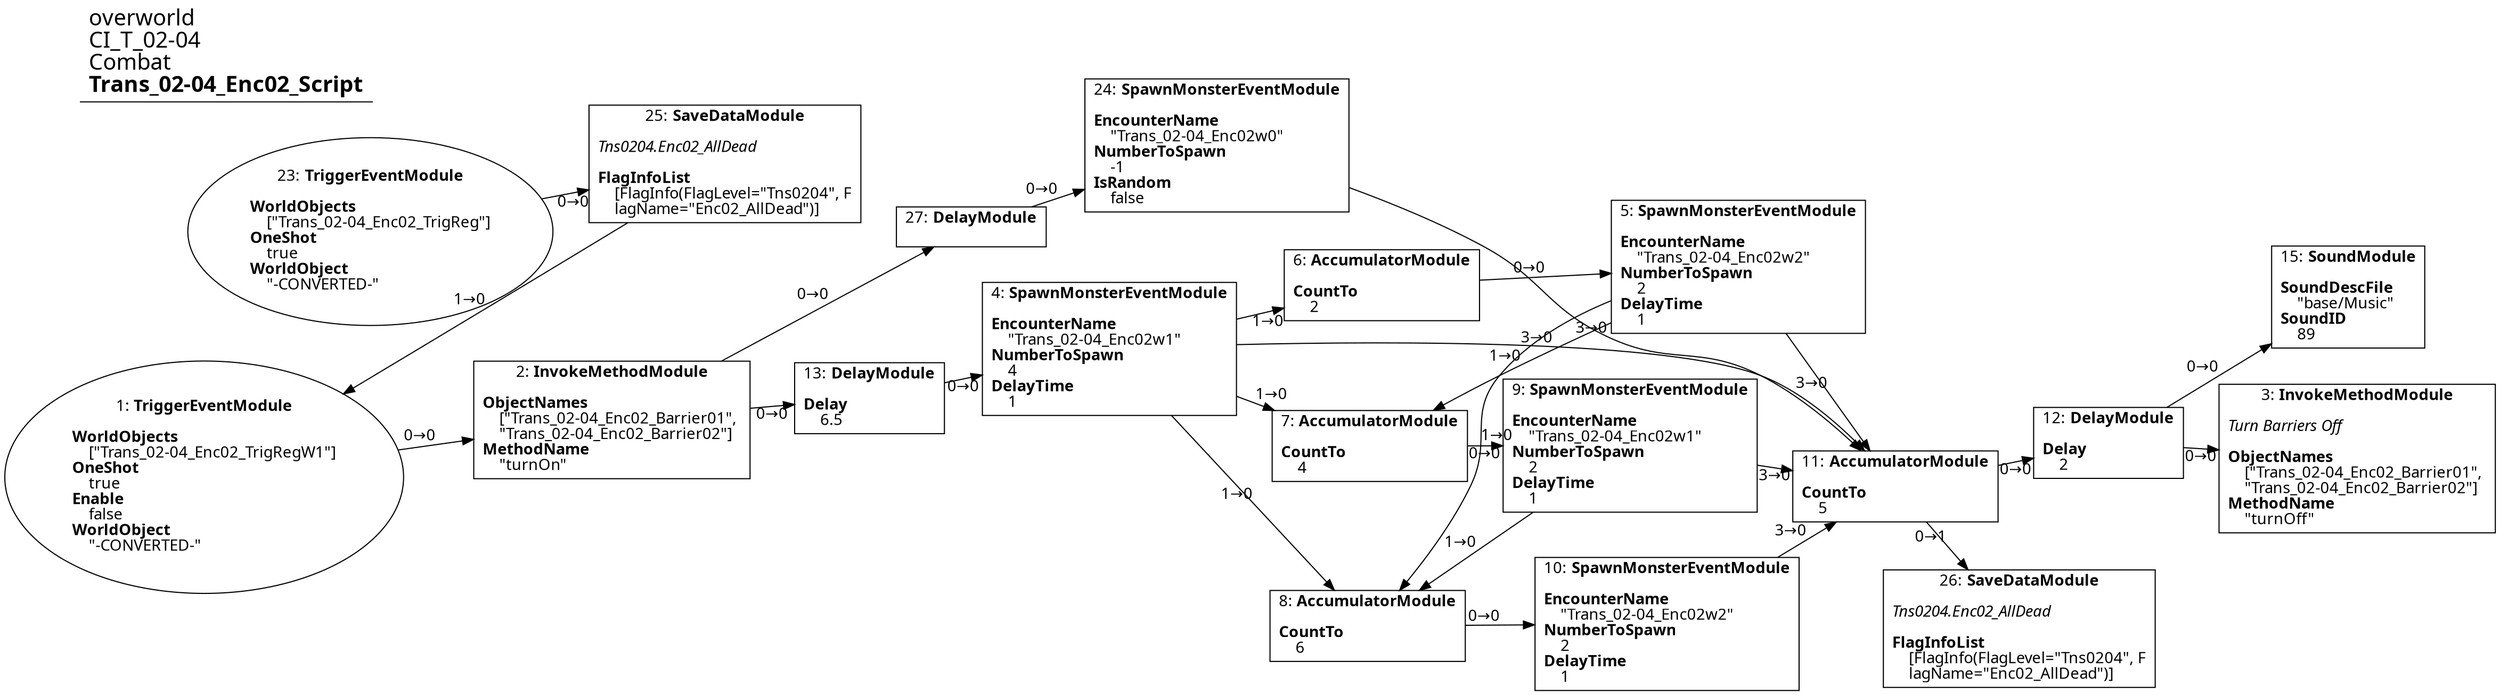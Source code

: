 digraph {
    layout = fdp;
    overlap = prism;
    sep = "+16";
    splines = spline;

    node [ shape = box ];

    graph [ fontname = "Segoe UI" ];
    node [ fontname = "Segoe UI" ];
    edge [ fontname = "Segoe UI" ];

    1 [ label = <1: <b>TriggerEventModule</b><br/><br/><b>WorldObjects</b><br align="left"/>    [&quot;Trans_02-04_Enc02_TrigRegW1&quot;]<br align="left"/><b>OneShot</b><br align="left"/>    true<br align="left"/><b>Enable</b><br align="left"/>    false<br align="left"/><b>WorldObject</b><br align="left"/>    &quot;-CONVERTED-&quot;<br align="left"/>> ];
    1 [ shape = oval ]
    1 [ pos = "-0.062000003,-0.09900001!" ];
    1 -> 2 [ label = "0→0" ];

    2 [ label = <2: <b>InvokeMethodModule</b><br/><br/><b>ObjectNames</b><br align="left"/>    [&quot;Trans_02-04_Enc02_Barrier01&quot;, <br align="left"/>    &quot;Trans_02-04_Enc02_Barrier02&quot;]<br align="left"/><b>MethodName</b><br align="left"/>    &quot;turnOn&quot;<br align="left"/>> ];
    2 [ pos = "0.18800001,-0.1!" ];
    2 -> 13 [ label = "0→0" ];
    2 -> 27 [ label = "0→0" ];

    3 [ label = <3: <b>InvokeMethodModule</b><br/><br/><i>Turn Barriers Off<br align="left"/></i><br align="left"/><b>ObjectNames</b><br align="left"/>    [&quot;Trans_02-04_Enc02_Barrier01&quot;, <br align="left"/>    &quot;Trans_02-04_Enc02_Barrier02&quot;]<br align="left"/><b>MethodName</b><br align="left"/>    &quot;turnOff&quot;<br align="left"/>> ];
    3 [ pos = "3.403,-0.36800003!" ];

    4 [ label = <4: <b>SpawnMonsterEventModule</b><br/><br/><b>EncounterName</b><br align="left"/>    &quot;Trans_02-04_Enc02w1&quot;<br align="left"/><b>NumberToSpawn</b><br align="left"/>    4<br align="left"/><b>DelayTime</b><br align="left"/>    1<br align="left"/>> ];
    4 [ pos = "0.62200004,-0.057000004!" ];
    4 -> 6 [ label = "1→0" ];
    4 -> 7 [ label = "1→0" ];
    4 -> 8 [ label = "1→0" ];
    4 -> 11 [ label = "3→0" ];

    5 [ label = <5: <b>SpawnMonsterEventModule</b><br/><br/><b>EncounterName</b><br align="left"/>    &quot;Trans_02-04_Enc02w2&quot;<br align="left"/><b>NumberToSpawn</b><br align="left"/>    2<br align="left"/><b>DelayTime</b><br align="left"/>    1<br align="left"/>> ];
    5 [ pos = "1.3340001,-0.010000001!" ];
    5 -> 7 [ label = "1→0" ];
    5 -> 8 [ label = "1→0" ];
    5 -> 11 [ label = "3→0" ];

    6 [ label = <6: <b>AccumulatorModule</b><br/><br/><b>CountTo</b><br align="left"/>    2<br align="left"/>> ];
    6 [ pos = "1.088,-0.011000001!" ];
    6 -> 5 [ label = "0→0" ];

    7 [ label = <7: <b>AccumulatorModule</b><br/><br/><b>CountTo</b><br align="left"/>    4<br align="left"/>> ];
    7 [ pos = "1.8310001,-0.349!" ];
    7 -> 9 [ label = "0→0" ];

    8 [ label = <8: <b>AccumulatorModule</b><br/><br/><b>CountTo</b><br align="left"/>    6<br align="left"/>> ];
    8 [ pos = "1.866,-0.721!" ];
    8 -> 10 [ label = "0→0" ];

    9 [ label = <9: <b>SpawnMonsterEventModule</b><br/><br/><b>EncounterName</b><br align="left"/>    &quot;Trans_02-04_Enc02w1&quot;<br align="left"/><b>NumberToSpawn</b><br align="left"/>    2<br align="left"/><b>DelayTime</b><br align="left"/>    1<br align="left"/>> ];
    9 [ pos = "2.0770001,-0.35700002!" ];
    9 -> 8 [ label = "1→0" ];
    9 -> 11 [ label = "3→0" ];

    10 [ label = <10: <b>SpawnMonsterEventModule</b><br/><br/><b>EncounterName</b><br align="left"/>    &quot;Trans_02-04_Enc02w2&quot;<br align="left"/><b>NumberToSpawn</b><br align="left"/>    2<br align="left"/><b>DelayTime</b><br align="left"/>    1<br align="left"/>> ];
    10 [ pos = "2.098,-0.717!" ];
    10 -> 11 [ label = "3→0" ];

    11 [ label = <11: <b>AccumulatorModule</b><br/><br/><b>CountTo</b><br align="left"/>    5<br align="left"/>> ];
    11 [ pos = "2.765,-0.37500003!" ];
    11 -> 12 [ label = "0→0" ];
    11 -> 26 [ label = "0→1" ];

    12 [ label = <12: <b>DelayModule</b><br/><br/><b>Delay</b><br align="left"/>    2<br align="left"/>> ];
    12 [ pos = "3.2280002,-0.36800003!" ];
    12 -> 3 [ label = "0→0" ];
    12 -> 15 [ label = "0→0" ];

    13 [ label = <13: <b>DelayModule</b><br/><br/><b>Delay</b><br align="left"/>    6.5<br align="left"/>> ];
    13 [ pos = "0.42800003,-0.093!" ];
    13 -> 4 [ label = "0→0" ];

    15 [ label = <15: <b>SoundModule</b><br/><br/><b>SoundDescFile</b><br align="left"/>    &quot;base/Music&quot;<br align="left"/><b>SoundID</b><br align="left"/>    89<br align="left"/>> ];
    15 [ pos = "3.436,-0.194!" ];

    23 [ label = <23: <b>TriggerEventModule</b><br/><br/><b>WorldObjects</b><br align="left"/>    [&quot;Trans_02-04_Enc02_TrigReg&quot;]<br align="left"/><b>OneShot</b><br align="left"/>    true<br align="left"/><b>WorldObject</b><br align="left"/>    &quot;-CONVERTED-&quot;<br align="left"/>> ];
    23 [ shape = oval ]
    23 [ pos = "-0.512,0.263!" ];
    23 -> 25 [ label = "0→0" ];

    24 [ label = <24: <b>SpawnMonsterEventModule</b><br/><br/><b>EncounterName</b><br align="left"/>    &quot;Trans_02-04_Enc02w0&quot;<br align="left"/><b>NumberToSpawn</b><br align="left"/>    -1<br align="left"/><b>IsRandom</b><br align="left"/>    false<br align="left"/>> ];
    24 [ pos = "0.651,0.193!" ];
    24 -> 11 [ label = "3→0" ];

    25 [ label = <25: <b>SaveDataModule</b><br/><br/><i>Tns0204.Enc02_AllDead<br align="left"/></i><br align="left"/><b>FlagInfoList</b><br align="left"/>    [FlagInfo(FlagLevel=&quot;Tns0204&quot;, F<br align="left"/>    lagName=&quot;Enc02_AllDead&quot;)]<br align="left"/>> ];
    25 [ pos = "-0.273,0.263!" ];
    25 -> 1 [ label = "1→0" ];

    26 [ label = <26: <b>SaveDataModule</b><br/><br/><i>Tns0204.Enc02_AllDead<br align="left"/></i><br align="left"/><b>FlagInfoList</b><br align="left"/>    [FlagInfo(FlagLevel=&quot;Tns0204&quot;, F<br align="left"/>    lagName=&quot;Enc02_AllDead&quot;)]<br align="left"/>> ];
    26 [ pos = "3.0310001,-0.55300003!" ];

    27 [ label = <27: <b>DelayModule</b><br/><br/>> ];
    27 [ pos = "0.39200002,0.133!" ];
    27 -> 24 [ label = "0→0" ];

    title [ pos = "-0.513,0.264!" ];
    title [ shape = underline ];
    title [ label = <<font point-size="20">overworld<br align="left"/>CI_T_02-04<br align="left"/>Combat<br align="left"/><b>Trans_02-04_Enc02_Script</b><br align="left"/></font>> ];
}
